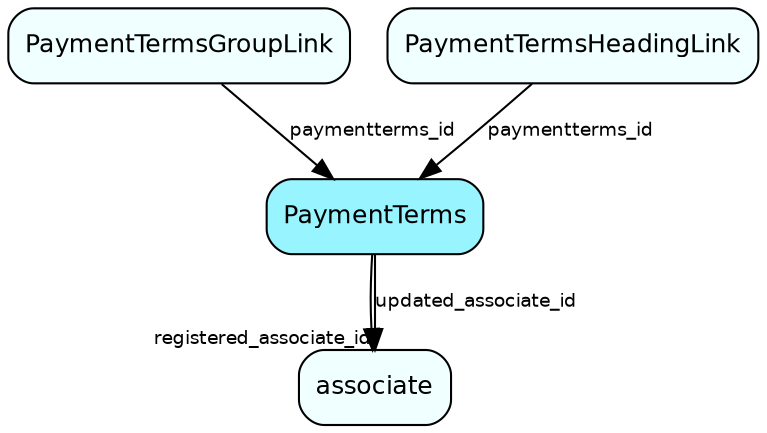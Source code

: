 digraph PaymentTerms  {
node [shape = box style="rounded, filled" fontname = "Helvetica" fontsize = "12" ]
edge [fontname = "Helvetica" fontsize = "9"]

PaymentTerms[fillcolor = "cadetblue1"]
associate[fillcolor = "azure1"]
PaymentTermsGroupLink[fillcolor = "azure1"]
PaymentTermsHeadingLink[fillcolor = "azure1"]
PaymentTerms -> associate [headlabel = "registered_associate_id"]
PaymentTerms -> associate [label = "updated_associate_id"]
PaymentTermsGroupLink -> PaymentTerms [label = "paymentterms_id"]
PaymentTermsHeadingLink -> PaymentTerms [label = "paymentterms_id"]
}
